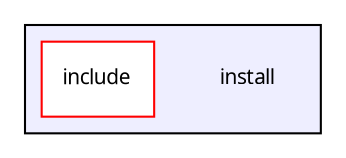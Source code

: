 digraph "install" {
  compound=true
  node [ fontsize="10", fontname="Sans"];
  edge [ labelfontsize="10", labelfontname="Sans"];
  subgraph clusterdir_e3a4aa6ae53c85312025264fe419cff9 {
    graph [ bgcolor="#eeeeff", pencolor="black", label="" URL="dir_e3a4aa6ae53c85312025264fe419cff9.html"];
    dir_e3a4aa6ae53c85312025264fe419cff9 [shape=plaintext label="install"];
    dir_5c761713bf5d0875d267b95dac50e2aa [shape=box label="include" color="red" fillcolor="white" style="filled" URL="dir_5c761713bf5d0875d267b95dac50e2aa.html"];
  }
}
